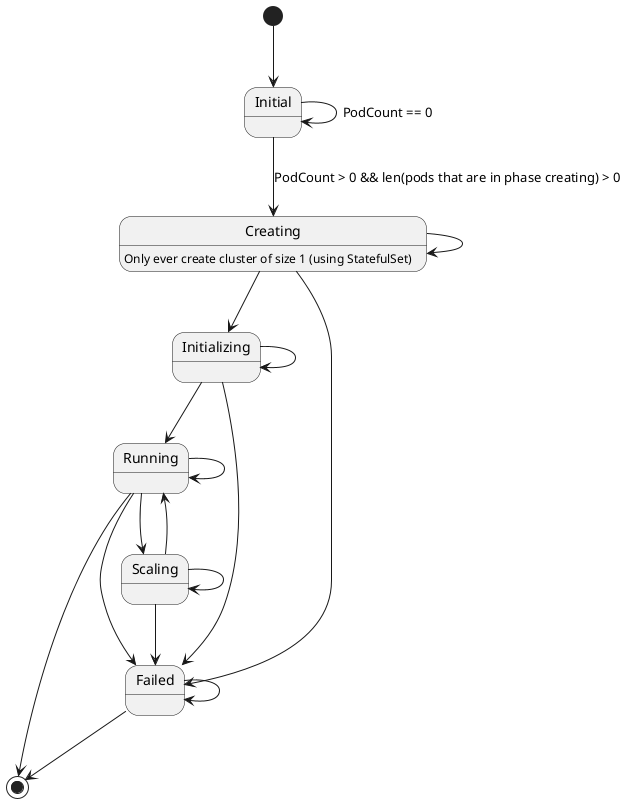 @startuml StatusStateMachine
[*] --> Initial
Initial --> Initial:PodCount == 0
Initial --> Creating:PodCount > 0 && len(pods that are in phase creating) > 0
Creating --> Creating
Creating --> Initializing
Creating --> Failed
Creating:Only ever create cluster of size 1 (using StatefulSet)
Initializing --> Initializing
Initializing --> Failed
Initializing --> Running
Running --> Running
Running --> Failed
Running --> Scaling
Scaling --> Scaling
Scaling --> Running
Scaling --> Failed
Failed --> Failed

Running --> [*]
Failed --> [*]
@enduml